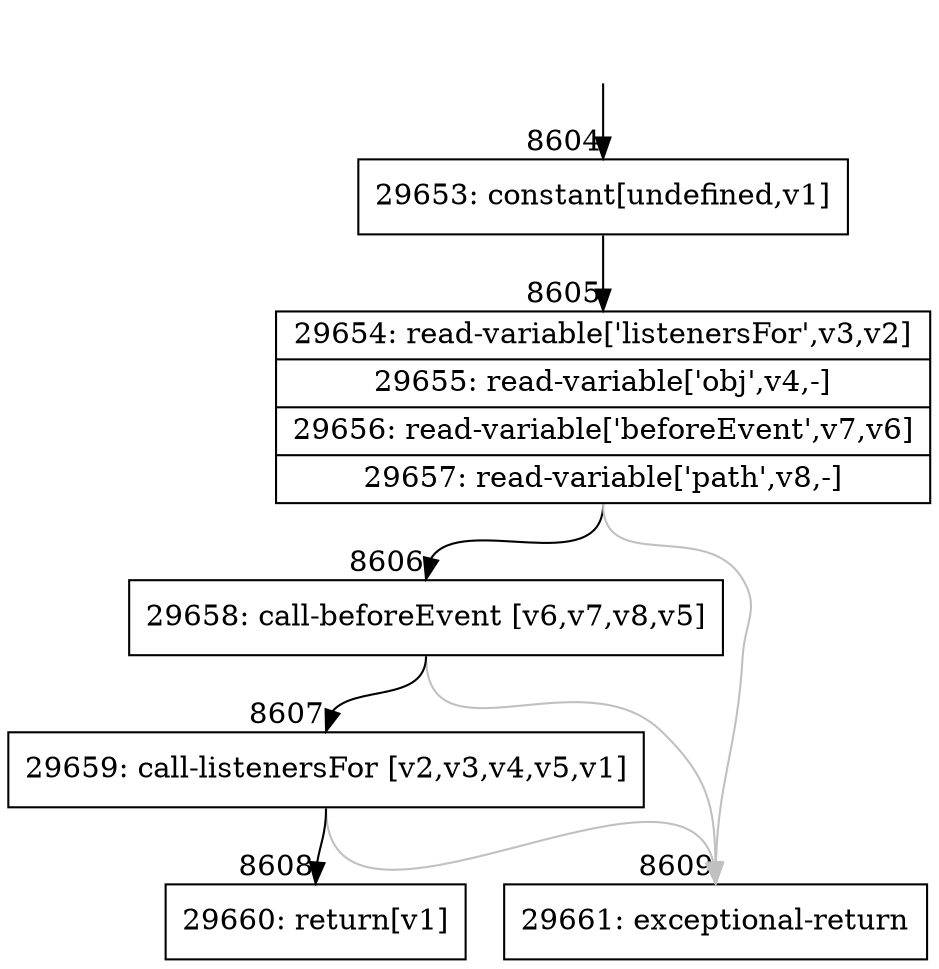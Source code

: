 digraph {
rankdir="TD"
BB_entry722[shape=none,label=""];
BB_entry722 -> BB8604 [tailport=s, headport=n, headlabel="    8604"]
BB8604 [shape=record label="{29653: constant[undefined,v1]}" ] 
BB8604 -> BB8605 [tailport=s, headport=n, headlabel="      8605"]
BB8605 [shape=record label="{29654: read-variable['listenersFor',v3,v2]|29655: read-variable['obj',v4,-]|29656: read-variable['beforeEvent',v7,v6]|29657: read-variable['path',v8,-]}" ] 
BB8605 -> BB8606 [tailport=s, headport=n, headlabel="      8606"]
BB8605 -> BB8609 [tailport=s, headport=n, color=gray, headlabel="      8609"]
BB8606 [shape=record label="{29658: call-beforeEvent [v6,v7,v8,v5]}" ] 
BB8606 -> BB8607 [tailport=s, headport=n, headlabel="      8607"]
BB8606 -> BB8609 [tailport=s, headport=n, color=gray]
BB8607 [shape=record label="{29659: call-listenersFor [v2,v3,v4,v5,v1]}" ] 
BB8607 -> BB8608 [tailport=s, headport=n, headlabel="      8608"]
BB8607 -> BB8609 [tailport=s, headport=n, color=gray]
BB8608 [shape=record label="{29660: return[v1]}" ] 
BB8609 [shape=record label="{29661: exceptional-return}" ] 
//#$~ 15441
}
